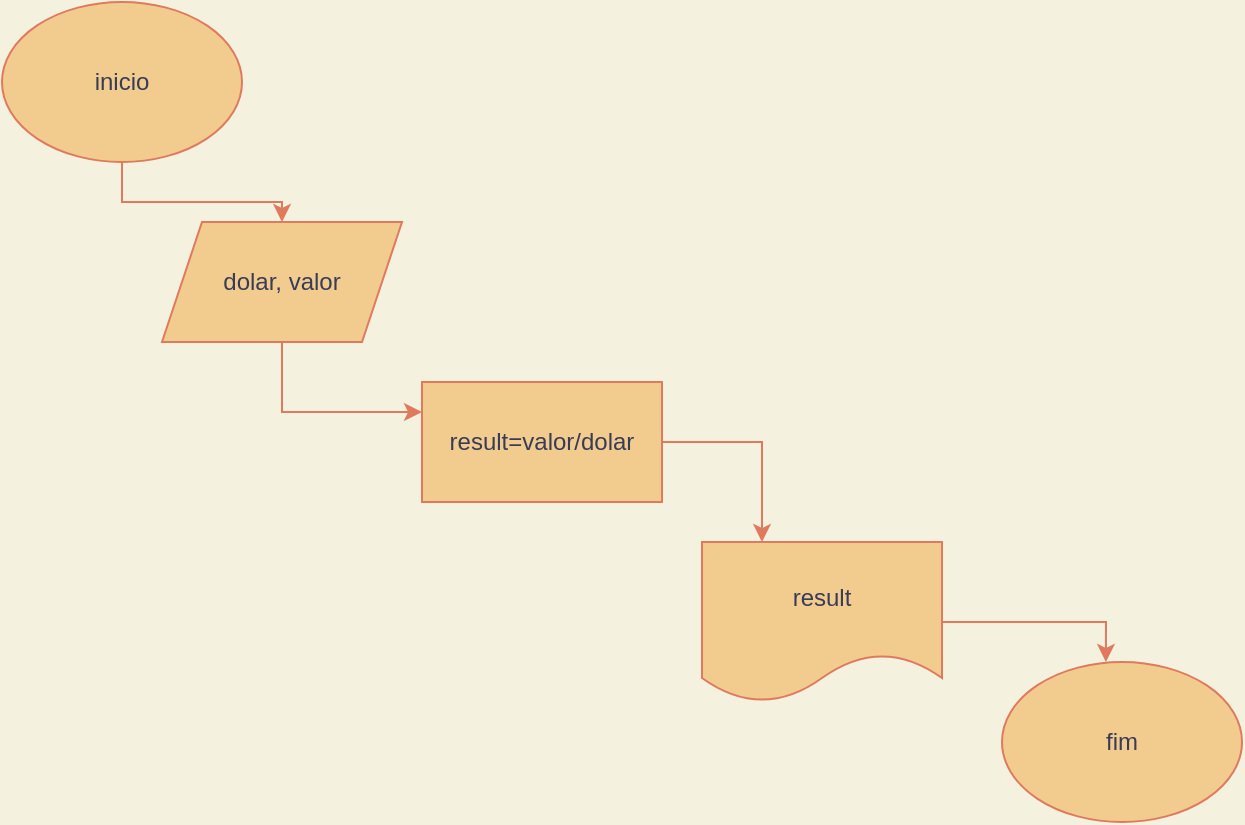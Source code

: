 <mxfile version="14.5.8" type="github"><diagram id="C5RBs43oDa-KdzZeNtuy" name="Page-1"><mxGraphModel dx="868" dy="1651" grid="1" gridSize="10" guides="1" tooltips="1" connect="1" arrows="1" fold="1" page="1" pageScale="1" pageWidth="827" pageHeight="1169" background="#F4F1DE" math="0" shadow="0"><root><mxCell id="WIyWlLk6GJQsqaUBKTNV-0"/><mxCell id="WIyWlLk6GJQsqaUBKTNV-1" parent="WIyWlLk6GJQsqaUBKTNV-0"/><mxCell id="T2rATWJ1nVGu8TMgEf2C-14" style="edgeStyle=orthogonalEdgeStyle;rounded=0;orthogonalLoop=1;jettySize=auto;html=1;entryX=0.5;entryY=0;entryDx=0;entryDy=0;strokeColor=#E07A5F;fontColor=#393C56;labelBackgroundColor=#F4F1DE;" edge="1" parent="WIyWlLk6GJQsqaUBKTNV-1" source="T2rATWJ1nVGu8TMgEf2C-1" target="T2rATWJ1nVGu8TMgEf2C-2"><mxGeometry relative="1" as="geometry"/></mxCell><mxCell id="T2rATWJ1nVGu8TMgEf2C-1" value="inicio" style="ellipse;whiteSpace=wrap;html=1;fillColor=#F2CC8F;strokeColor=#E07A5F;fontColor=#393C56;" vertex="1" parent="WIyWlLk6GJQsqaUBKTNV-1"><mxGeometry x="120" y="-490" width="120" height="80" as="geometry"/></mxCell><mxCell id="T2rATWJ1nVGu8TMgEf2C-15" style="edgeStyle=orthogonalEdgeStyle;rounded=0;orthogonalLoop=1;jettySize=auto;html=1;exitX=0.5;exitY=1;exitDx=0;exitDy=0;entryX=0;entryY=0.25;entryDx=0;entryDy=0;strokeColor=#E07A5F;fontColor=#393C56;labelBackgroundColor=#F4F1DE;" edge="1" parent="WIyWlLk6GJQsqaUBKTNV-1" source="T2rATWJ1nVGu8TMgEf2C-2" target="T2rATWJ1nVGu8TMgEf2C-3"><mxGeometry relative="1" as="geometry"/></mxCell><mxCell id="T2rATWJ1nVGu8TMgEf2C-2" value="dolar, valor" style="shape=parallelogram;perimeter=parallelogramPerimeter;whiteSpace=wrap;html=1;fixedSize=1;fillColor=#F2CC8F;strokeColor=#E07A5F;fontColor=#393C56;" vertex="1" parent="WIyWlLk6GJQsqaUBKTNV-1"><mxGeometry x="200" y="-380" width="120" height="60" as="geometry"/></mxCell><mxCell id="T2rATWJ1nVGu8TMgEf2C-16" style="edgeStyle=orthogonalEdgeStyle;rounded=0;orthogonalLoop=1;jettySize=auto;html=1;exitX=1;exitY=0.5;exitDx=0;exitDy=0;entryX=0.25;entryY=0;entryDx=0;entryDy=0;strokeColor=#E07A5F;fontColor=#393C56;labelBackgroundColor=#F4F1DE;" edge="1" parent="WIyWlLk6GJQsqaUBKTNV-1" source="T2rATWJ1nVGu8TMgEf2C-3" target="T2rATWJ1nVGu8TMgEf2C-4"><mxGeometry relative="1" as="geometry"/></mxCell><mxCell id="T2rATWJ1nVGu8TMgEf2C-3" value="result=valor/dolar" style="rounded=0;whiteSpace=wrap;html=1;fillColor=#F2CC8F;strokeColor=#E07A5F;fontColor=#393C56;" vertex="1" parent="WIyWlLk6GJQsqaUBKTNV-1"><mxGeometry x="330" y="-300" width="120" height="60" as="geometry"/></mxCell><mxCell id="T2rATWJ1nVGu8TMgEf2C-17" style="edgeStyle=orthogonalEdgeStyle;rounded=0;orthogonalLoop=1;jettySize=auto;html=1;exitX=1;exitY=0.5;exitDx=0;exitDy=0;entryX=0.433;entryY=0;entryDx=0;entryDy=0;entryPerimeter=0;strokeColor=#E07A5F;fontColor=#393C56;labelBackgroundColor=#F4F1DE;" edge="1" parent="WIyWlLk6GJQsqaUBKTNV-1" source="T2rATWJ1nVGu8TMgEf2C-4" target="T2rATWJ1nVGu8TMgEf2C-5"><mxGeometry relative="1" as="geometry"/></mxCell><mxCell id="T2rATWJ1nVGu8TMgEf2C-4" value="result" style="shape=document;whiteSpace=wrap;html=1;boundedLbl=1;fillColor=#F2CC8F;strokeColor=#E07A5F;fontColor=#393C56;" vertex="1" parent="WIyWlLk6GJQsqaUBKTNV-1"><mxGeometry x="470" y="-220" width="120" height="80" as="geometry"/></mxCell><mxCell id="T2rATWJ1nVGu8TMgEf2C-5" value="fim" style="ellipse;whiteSpace=wrap;html=1;fillColor=#F2CC8F;strokeColor=#E07A5F;fontColor=#393C56;" vertex="1" parent="WIyWlLk6GJQsqaUBKTNV-1"><mxGeometry x="620" y="-160" width="120" height="80" as="geometry"/></mxCell></root></mxGraphModel></diagram></mxfile>